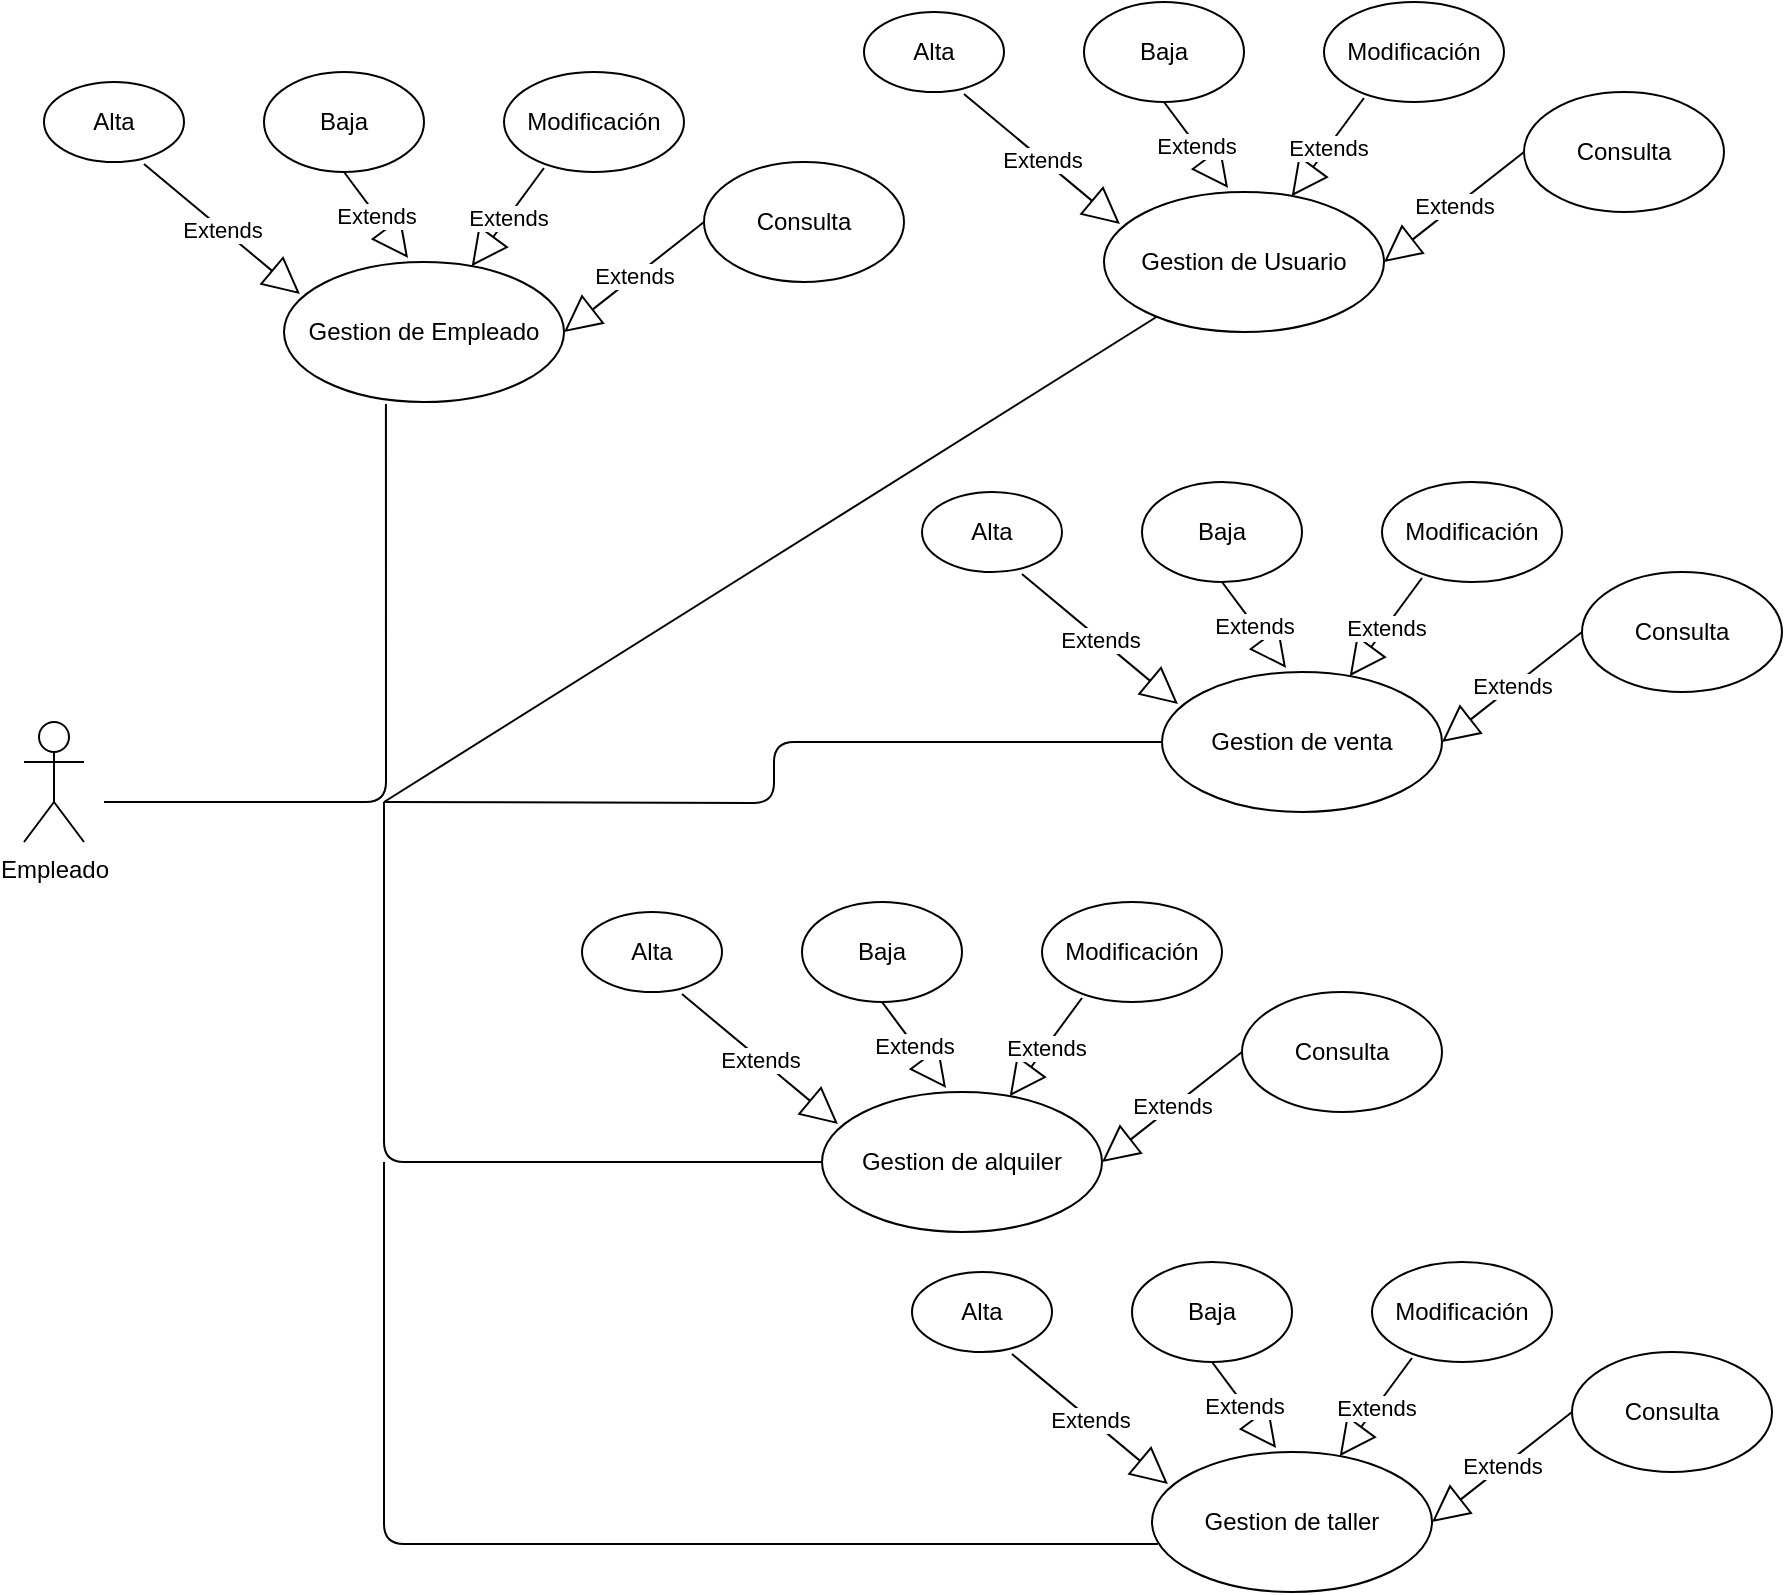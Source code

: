 <mxfile version="13.0.3" type="device"><diagram id="RxbY7oxqysjOemsY7pSq" name="Página-1"><mxGraphModel dx="1086" dy="806" grid="1" gridSize="10" guides="1" tooltips="1" connect="1" arrows="1" fold="1" page="1" pageScale="1" pageWidth="827" pageHeight="1169" math="0" shadow="0"><root><mxCell id="0"/><mxCell id="1" parent="0"/><mxCell id="SLnGMUBR5XeT80HJujca-1" value="Empleado" style="shape=umlActor;verticalLabelPosition=bottom;labelBackgroundColor=#ffffff;verticalAlign=top;html=1;outlineConnect=0;" parent="1" vertex="1"><mxGeometry x="70" y="400" width="30" height="60" as="geometry"/></mxCell><mxCell id="SLnGMUBR5XeT80HJujca-8" value="Gestion de Empleado" style="ellipse;whiteSpace=wrap;html=1;" parent="1" vertex="1"><mxGeometry x="200" y="170" width="140" height="70" as="geometry"/></mxCell><mxCell id="SLnGMUBR5XeT80HJujca-9" value="Alta" style="ellipse;whiteSpace=wrap;html=1;" parent="1" vertex="1"><mxGeometry x="80" y="80" width="70" height="40" as="geometry"/></mxCell><mxCell id="SLnGMUBR5XeT80HJujca-10" value="Baja" style="ellipse;whiteSpace=wrap;html=1;" parent="1" vertex="1"><mxGeometry x="190" y="75" width="80" height="50" as="geometry"/></mxCell><mxCell id="SLnGMUBR5XeT80HJujca-11" value="Modificación" style="ellipse;whiteSpace=wrap;html=1;" parent="1" vertex="1"><mxGeometry x="310" y="75" width="90" height="50" as="geometry"/></mxCell><mxCell id="SLnGMUBR5XeT80HJujca-12" value="Consulta" style="ellipse;whiteSpace=wrap;html=1;" parent="1" vertex="1"><mxGeometry x="410" y="120" width="100" height="60" as="geometry"/></mxCell><mxCell id="SLnGMUBR5XeT80HJujca-27" value="" style="endArrow=none;html=1;edgeStyle=orthogonalEdgeStyle;entryX=0.364;entryY=1.014;entryDx=0;entryDy=0;entryPerimeter=0;" parent="1" target="SLnGMUBR5XeT80HJujca-8" edge="1"><mxGeometry relative="1" as="geometry"><mxPoint x="110" y="440" as="sourcePoint"/><mxPoint x="390" y="390" as="targetPoint"/><Array as="points"><mxPoint x="251" y="440"/></Array></mxGeometry></mxCell><mxCell id="SLnGMUBR5XeT80HJujca-30" value="" style="endArrow=none;html=1;edgeStyle=orthogonalEdgeStyle;entryX=0;entryY=0.5;entryDx=0;entryDy=0;" parent="1" target="SLnGMUBR5XeT80HJujca-40" edge="1"><mxGeometry relative="1" as="geometry"><mxPoint x="250" y="440" as="sourcePoint"/><mxPoint x="510" y="470.01" as="targetPoint"/></mxGeometry></mxCell><mxCell id="SLnGMUBR5XeT80HJujca-33" value="" style="endArrow=none;html=1;edgeStyle=orthogonalEdgeStyle;entryX=0;entryY=0.5;entryDx=0;entryDy=0;" parent="1" target="SLnGMUBR5XeT80HJujca-49" edge="1"><mxGeometry relative="1" as="geometry"><mxPoint x="250" y="440" as="sourcePoint"/><mxPoint x="440" y="760" as="targetPoint"/><Array as="points"><mxPoint x="250" y="620"/></Array></mxGeometry></mxCell><mxCell id="SLnGMUBR5XeT80HJujca-36" value="Extends" style="endArrow=block;endSize=16;endFill=0;html=1;exitX=0.714;exitY=1.025;exitDx=0;exitDy=0;exitPerimeter=0;entryX=0.057;entryY=0.229;entryDx=0;entryDy=0;entryPerimeter=0;" parent="1" source="SLnGMUBR5XeT80HJujca-9" target="SLnGMUBR5XeT80HJujca-8" edge="1"><mxGeometry width="160" relative="1" as="geometry"><mxPoint x="330" y="390" as="sourcePoint"/><mxPoint x="490" y="390" as="targetPoint"/></mxGeometry></mxCell><mxCell id="SLnGMUBR5XeT80HJujca-37" value="Extends" style="endArrow=block;endSize=16;endFill=0;html=1;exitX=0.5;exitY=1;exitDx=0;exitDy=0;entryX=0.443;entryY=-0.029;entryDx=0;entryDy=0;entryPerimeter=0;" parent="1" source="SLnGMUBR5XeT80HJujca-10" target="SLnGMUBR5XeT80HJujca-8" edge="1"><mxGeometry width="160" relative="1" as="geometry"><mxPoint x="260" y="140" as="sourcePoint"/><mxPoint x="420" y="140" as="targetPoint"/></mxGeometry></mxCell><mxCell id="SLnGMUBR5XeT80HJujca-38" value="Extends" style="endArrow=block;endSize=16;endFill=0;html=1;exitX=0.222;exitY=0.96;exitDx=0;exitDy=0;exitPerimeter=0;" parent="1" source="SLnGMUBR5XeT80HJujca-11" target="SLnGMUBR5XeT80HJujca-8" edge="1"><mxGeometry width="160" relative="1" as="geometry"><mxPoint x="330" y="390" as="sourcePoint"/><mxPoint x="490" y="390" as="targetPoint"/></mxGeometry></mxCell><mxCell id="SLnGMUBR5XeT80HJujca-39" value="Extends" style="endArrow=block;endSize=16;endFill=0;html=1;exitX=0;exitY=0.5;exitDx=0;exitDy=0;entryX=1;entryY=0.5;entryDx=0;entryDy=0;" parent="1" source="SLnGMUBR5XeT80HJujca-12" target="SLnGMUBR5XeT80HJujca-8" edge="1"><mxGeometry width="160" relative="1" as="geometry"><mxPoint x="330" y="390" as="sourcePoint"/><mxPoint x="490" y="390" as="targetPoint"/></mxGeometry></mxCell><mxCell id="SLnGMUBR5XeT80HJujca-40" value="Gestion de venta" style="ellipse;whiteSpace=wrap;html=1;" parent="1" vertex="1"><mxGeometry x="639" y="375" width="140" height="70" as="geometry"/></mxCell><mxCell id="SLnGMUBR5XeT80HJujca-41" value="Alta" style="ellipse;whiteSpace=wrap;html=1;" parent="1" vertex="1"><mxGeometry x="519" y="285" width="70" height="40" as="geometry"/></mxCell><mxCell id="SLnGMUBR5XeT80HJujca-42" value="Baja" style="ellipse;whiteSpace=wrap;html=1;" parent="1" vertex="1"><mxGeometry x="629" y="280" width="80" height="50" as="geometry"/></mxCell><mxCell id="SLnGMUBR5XeT80HJujca-43" value="Modificación" style="ellipse;whiteSpace=wrap;html=1;" parent="1" vertex="1"><mxGeometry x="749" y="280" width="90" height="50" as="geometry"/></mxCell><mxCell id="SLnGMUBR5XeT80HJujca-44" value="Consulta" style="ellipse;whiteSpace=wrap;html=1;" parent="1" vertex="1"><mxGeometry x="849" y="325" width="100" height="60" as="geometry"/></mxCell><mxCell id="SLnGMUBR5XeT80HJujca-45" value="Extends" style="endArrow=block;endSize=16;endFill=0;html=1;exitX=0.714;exitY=1.025;exitDx=0;exitDy=0;exitPerimeter=0;entryX=0.057;entryY=0.229;entryDx=0;entryDy=0;entryPerimeter=0;" parent="1" source="SLnGMUBR5XeT80HJujca-41" target="SLnGMUBR5XeT80HJujca-40" edge="1"><mxGeometry width="160" relative="1" as="geometry"><mxPoint x="769" y="595" as="sourcePoint"/><mxPoint x="929" y="595" as="targetPoint"/></mxGeometry></mxCell><mxCell id="SLnGMUBR5XeT80HJujca-46" value="Extends" style="endArrow=block;endSize=16;endFill=0;html=1;exitX=0.5;exitY=1;exitDx=0;exitDy=0;entryX=0.443;entryY=-0.029;entryDx=0;entryDy=0;entryPerimeter=0;" parent="1" source="SLnGMUBR5XeT80HJujca-42" target="SLnGMUBR5XeT80HJujca-40" edge="1"><mxGeometry width="160" relative="1" as="geometry"><mxPoint x="699" y="345" as="sourcePoint"/><mxPoint x="859" y="345" as="targetPoint"/></mxGeometry></mxCell><mxCell id="SLnGMUBR5XeT80HJujca-47" value="Extends" style="endArrow=block;endSize=16;endFill=0;html=1;exitX=0.222;exitY=0.96;exitDx=0;exitDy=0;exitPerimeter=0;" parent="1" source="SLnGMUBR5XeT80HJujca-43" target="SLnGMUBR5XeT80HJujca-40" edge="1"><mxGeometry width="160" relative="1" as="geometry"><mxPoint x="769" y="595" as="sourcePoint"/><mxPoint x="929" y="595" as="targetPoint"/></mxGeometry></mxCell><mxCell id="SLnGMUBR5XeT80HJujca-48" value="Extends" style="endArrow=block;endSize=16;endFill=0;html=1;exitX=0;exitY=0.5;exitDx=0;exitDy=0;entryX=1;entryY=0.5;entryDx=0;entryDy=0;" parent="1" source="SLnGMUBR5XeT80HJujca-44" target="SLnGMUBR5XeT80HJujca-40" edge="1"><mxGeometry width="160" relative="1" as="geometry"><mxPoint x="769" y="595" as="sourcePoint"/><mxPoint x="929" y="595" as="targetPoint"/></mxGeometry></mxCell><mxCell id="SLnGMUBR5XeT80HJujca-49" value="Gestion de alquiler" style="ellipse;whiteSpace=wrap;html=1;" parent="1" vertex="1"><mxGeometry x="469" y="585" width="140" height="70" as="geometry"/></mxCell><mxCell id="SLnGMUBR5XeT80HJujca-50" value="Alta" style="ellipse;whiteSpace=wrap;html=1;" parent="1" vertex="1"><mxGeometry x="349" y="495" width="70" height="40" as="geometry"/></mxCell><mxCell id="SLnGMUBR5XeT80HJujca-51" value="Baja" style="ellipse;whiteSpace=wrap;html=1;" parent="1" vertex="1"><mxGeometry x="459" y="490" width="80" height="50" as="geometry"/></mxCell><mxCell id="SLnGMUBR5XeT80HJujca-52" value="Modificación" style="ellipse;whiteSpace=wrap;html=1;" parent="1" vertex="1"><mxGeometry x="579" y="490" width="90" height="50" as="geometry"/></mxCell><mxCell id="SLnGMUBR5XeT80HJujca-53" value="Consulta" style="ellipse;whiteSpace=wrap;html=1;" parent="1" vertex="1"><mxGeometry x="679" y="535" width="100" height="60" as="geometry"/></mxCell><mxCell id="SLnGMUBR5XeT80HJujca-54" value="Extends" style="endArrow=block;endSize=16;endFill=0;html=1;exitX=0.714;exitY=1.025;exitDx=0;exitDy=0;exitPerimeter=0;entryX=0.057;entryY=0.229;entryDx=0;entryDy=0;entryPerimeter=0;" parent="1" source="SLnGMUBR5XeT80HJujca-50" target="SLnGMUBR5XeT80HJujca-49" edge="1"><mxGeometry width="160" relative="1" as="geometry"><mxPoint x="599" y="805" as="sourcePoint"/><mxPoint x="759" y="805" as="targetPoint"/></mxGeometry></mxCell><mxCell id="SLnGMUBR5XeT80HJujca-55" value="Extends" style="endArrow=block;endSize=16;endFill=0;html=1;exitX=0.5;exitY=1;exitDx=0;exitDy=0;entryX=0.443;entryY=-0.029;entryDx=0;entryDy=0;entryPerimeter=0;" parent="1" source="SLnGMUBR5XeT80HJujca-51" target="SLnGMUBR5XeT80HJujca-49" edge="1"><mxGeometry width="160" relative="1" as="geometry"><mxPoint x="529" y="555" as="sourcePoint"/><mxPoint x="689" y="555" as="targetPoint"/></mxGeometry></mxCell><mxCell id="SLnGMUBR5XeT80HJujca-56" value="Extends" style="endArrow=block;endSize=16;endFill=0;html=1;exitX=0.222;exitY=0.96;exitDx=0;exitDy=0;exitPerimeter=0;" parent="1" source="SLnGMUBR5XeT80HJujca-52" target="SLnGMUBR5XeT80HJujca-49" edge="1"><mxGeometry width="160" relative="1" as="geometry"><mxPoint x="599" y="805" as="sourcePoint"/><mxPoint x="759" y="805" as="targetPoint"/></mxGeometry></mxCell><mxCell id="SLnGMUBR5XeT80HJujca-57" value="Extends" style="endArrow=block;endSize=16;endFill=0;html=1;exitX=0;exitY=0.5;exitDx=0;exitDy=0;entryX=1;entryY=0.5;entryDx=0;entryDy=0;" parent="1" source="SLnGMUBR5XeT80HJujca-53" target="SLnGMUBR5XeT80HJujca-49" edge="1"><mxGeometry width="160" relative="1" as="geometry"><mxPoint x="599" y="805" as="sourcePoint"/><mxPoint x="759" y="805" as="targetPoint"/></mxGeometry></mxCell><mxCell id="8eOpEvCUmM1CidZ_sL01-1" value="Gestion de taller" style="ellipse;whiteSpace=wrap;html=1;" vertex="1" parent="1"><mxGeometry x="634" y="765" width="140" height="70" as="geometry"/></mxCell><mxCell id="8eOpEvCUmM1CidZ_sL01-2" value="Alta" style="ellipse;whiteSpace=wrap;html=1;" vertex="1" parent="1"><mxGeometry x="514" y="675" width="70" height="40" as="geometry"/></mxCell><mxCell id="8eOpEvCUmM1CidZ_sL01-3" value="Baja" style="ellipse;whiteSpace=wrap;html=1;" vertex="1" parent="1"><mxGeometry x="624" y="670" width="80" height="50" as="geometry"/></mxCell><mxCell id="8eOpEvCUmM1CidZ_sL01-4" value="Modificación" style="ellipse;whiteSpace=wrap;html=1;" vertex="1" parent="1"><mxGeometry x="744" y="670" width="90" height="50" as="geometry"/></mxCell><mxCell id="8eOpEvCUmM1CidZ_sL01-5" value="Consulta" style="ellipse;whiteSpace=wrap;html=1;" vertex="1" parent="1"><mxGeometry x="844" y="715" width="100" height="60" as="geometry"/></mxCell><mxCell id="8eOpEvCUmM1CidZ_sL01-6" value="Extends" style="endArrow=block;endSize=16;endFill=0;html=1;exitX=0.714;exitY=1.025;exitDx=0;exitDy=0;exitPerimeter=0;entryX=0.057;entryY=0.229;entryDx=0;entryDy=0;entryPerimeter=0;" edge="1" source="8eOpEvCUmM1CidZ_sL01-2" target="8eOpEvCUmM1CidZ_sL01-1" parent="1"><mxGeometry width="160" relative="1" as="geometry"><mxPoint x="764" y="985" as="sourcePoint"/><mxPoint x="924" y="985" as="targetPoint"/></mxGeometry></mxCell><mxCell id="8eOpEvCUmM1CidZ_sL01-7" value="Extends" style="endArrow=block;endSize=16;endFill=0;html=1;exitX=0.5;exitY=1;exitDx=0;exitDy=0;entryX=0.443;entryY=-0.029;entryDx=0;entryDy=0;entryPerimeter=0;" edge="1" source="8eOpEvCUmM1CidZ_sL01-3" target="8eOpEvCUmM1CidZ_sL01-1" parent="1"><mxGeometry width="160" relative="1" as="geometry"><mxPoint x="694" y="735" as="sourcePoint"/><mxPoint x="854" y="735" as="targetPoint"/></mxGeometry></mxCell><mxCell id="8eOpEvCUmM1CidZ_sL01-8" value="Extends" style="endArrow=block;endSize=16;endFill=0;html=1;exitX=0.222;exitY=0.96;exitDx=0;exitDy=0;exitPerimeter=0;" edge="1" source="8eOpEvCUmM1CidZ_sL01-4" target="8eOpEvCUmM1CidZ_sL01-1" parent="1"><mxGeometry width="160" relative="1" as="geometry"><mxPoint x="764" y="985" as="sourcePoint"/><mxPoint x="924" y="985" as="targetPoint"/></mxGeometry></mxCell><mxCell id="8eOpEvCUmM1CidZ_sL01-9" value="Extends" style="endArrow=block;endSize=16;endFill=0;html=1;exitX=0;exitY=0.5;exitDx=0;exitDy=0;entryX=1;entryY=0.5;entryDx=0;entryDy=0;" edge="1" source="8eOpEvCUmM1CidZ_sL01-5" target="8eOpEvCUmM1CidZ_sL01-1" parent="1"><mxGeometry width="160" relative="1" as="geometry"><mxPoint x="764" y="985" as="sourcePoint"/><mxPoint x="924" y="985" as="targetPoint"/></mxGeometry></mxCell><mxCell id="8eOpEvCUmM1CidZ_sL01-10" value="Gestion de Usuario" style="ellipse;whiteSpace=wrap;html=1;" vertex="1" parent="1"><mxGeometry x="610" y="135" width="140" height="70" as="geometry"/></mxCell><mxCell id="8eOpEvCUmM1CidZ_sL01-11" value="Alta" style="ellipse;whiteSpace=wrap;html=1;" vertex="1" parent="1"><mxGeometry x="490" y="45" width="70" height="40" as="geometry"/></mxCell><mxCell id="8eOpEvCUmM1CidZ_sL01-12" value="Baja" style="ellipse;whiteSpace=wrap;html=1;" vertex="1" parent="1"><mxGeometry x="600" y="40" width="80" height="50" as="geometry"/></mxCell><mxCell id="8eOpEvCUmM1CidZ_sL01-13" value="Modificación" style="ellipse;whiteSpace=wrap;html=1;" vertex="1" parent="1"><mxGeometry x="720" y="40" width="90" height="50" as="geometry"/></mxCell><mxCell id="8eOpEvCUmM1CidZ_sL01-14" value="Consulta" style="ellipse;whiteSpace=wrap;html=1;" vertex="1" parent="1"><mxGeometry x="820" y="85" width="100" height="60" as="geometry"/></mxCell><mxCell id="8eOpEvCUmM1CidZ_sL01-15" value="Extends" style="endArrow=block;endSize=16;endFill=0;html=1;exitX=0.714;exitY=1.025;exitDx=0;exitDy=0;exitPerimeter=0;entryX=0.057;entryY=0.229;entryDx=0;entryDy=0;entryPerimeter=0;" edge="1" source="8eOpEvCUmM1CidZ_sL01-11" target="8eOpEvCUmM1CidZ_sL01-10" parent="1"><mxGeometry width="160" relative="1" as="geometry"><mxPoint x="740" y="355" as="sourcePoint"/><mxPoint x="900" y="355" as="targetPoint"/></mxGeometry></mxCell><mxCell id="8eOpEvCUmM1CidZ_sL01-16" value="Extends" style="endArrow=block;endSize=16;endFill=0;html=1;exitX=0.5;exitY=1;exitDx=0;exitDy=0;entryX=0.443;entryY=-0.029;entryDx=0;entryDy=0;entryPerimeter=0;" edge="1" source="8eOpEvCUmM1CidZ_sL01-12" target="8eOpEvCUmM1CidZ_sL01-10" parent="1"><mxGeometry width="160" relative="1" as="geometry"><mxPoint x="670" y="105" as="sourcePoint"/><mxPoint x="830" y="105" as="targetPoint"/></mxGeometry></mxCell><mxCell id="8eOpEvCUmM1CidZ_sL01-17" value="Extends" style="endArrow=block;endSize=16;endFill=0;html=1;exitX=0.222;exitY=0.96;exitDx=0;exitDy=0;exitPerimeter=0;" edge="1" source="8eOpEvCUmM1CidZ_sL01-13" target="8eOpEvCUmM1CidZ_sL01-10" parent="1"><mxGeometry width="160" relative="1" as="geometry"><mxPoint x="740" y="355" as="sourcePoint"/><mxPoint x="900" y="355" as="targetPoint"/></mxGeometry></mxCell><mxCell id="8eOpEvCUmM1CidZ_sL01-18" value="Extends" style="endArrow=block;endSize=16;endFill=0;html=1;exitX=0;exitY=0.5;exitDx=0;exitDy=0;entryX=1;entryY=0.5;entryDx=0;entryDy=0;" edge="1" source="8eOpEvCUmM1CidZ_sL01-14" target="8eOpEvCUmM1CidZ_sL01-10" parent="1"><mxGeometry width="160" relative="1" as="geometry"><mxPoint x="740" y="355" as="sourcePoint"/><mxPoint x="900" y="355" as="targetPoint"/></mxGeometry></mxCell><mxCell id="8eOpEvCUmM1CidZ_sL01-19" value="" style="endArrow=none;html=1;edgeStyle=orthogonalEdgeStyle;exitX=0.021;exitY=0.657;exitDx=0;exitDy=0;exitPerimeter=0;" edge="1" parent="1" source="8eOpEvCUmM1CidZ_sL01-1"><mxGeometry relative="1" as="geometry"><mxPoint x="440" y="830" as="sourcePoint"/><mxPoint x="250" y="620" as="targetPoint"/><Array as="points"><mxPoint x="250" y="811"/></Array></mxGeometry></mxCell><mxCell id="8eOpEvCUmM1CidZ_sL01-20" value="" style="endArrow=none;html=1;" edge="1" parent="1" target="8eOpEvCUmM1CidZ_sL01-10"><mxGeometry width="50" height="50" relative="1" as="geometry"><mxPoint x="250" y="440" as="sourcePoint"/><mxPoint x="540" y="190" as="targetPoint"/></mxGeometry></mxCell></root></mxGraphModel></diagram></mxfile>